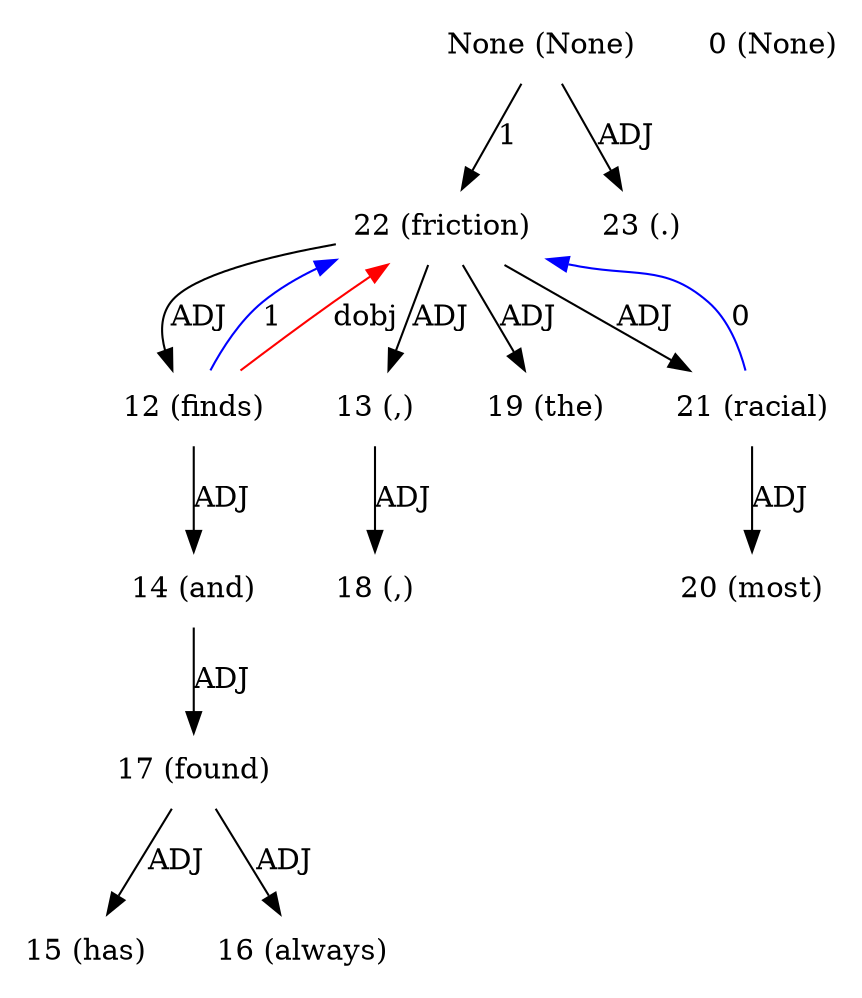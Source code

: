 digraph G{
edge [dir=forward]
node [shape=plaintext]

None [label="None (None)"]
None -> 22 [label="1"]
None -> 23 [label="ADJ"]
0 [label="0 (None)"]
12 [label="12 (finds)"]
12 -> 22 [label="1", color="blue"]
12 -> 14 [label="ADJ"]
13 [label="13 (,)"]
13 -> 18 [label="ADJ"]
14 [label="14 (and)"]
14 -> 17 [label="ADJ"]
15 [label="15 (has)"]
16 [label="16 (always)"]
17 [label="17 (found)"]
17 -> 15 [label="ADJ"]
17 -> 16 [label="ADJ"]
18 [label="18 (,)"]
19 [label="19 (the)"]
20 [label="20 (most)"]
21 [label="21 (racial)"]
21 -> 22 [label="0", color="blue"]
21 -> 20 [label="ADJ"]
22 [label="22 (friction)"]
22 -> 12 [label="ADJ"]
22 -> 13 [label="ADJ"]
22 -> 19 [label="ADJ"]
22 -> 21 [label="ADJ"]
12 -> 22 [label="dobj", color="red"]
23 [label="23 (.)"]
}
